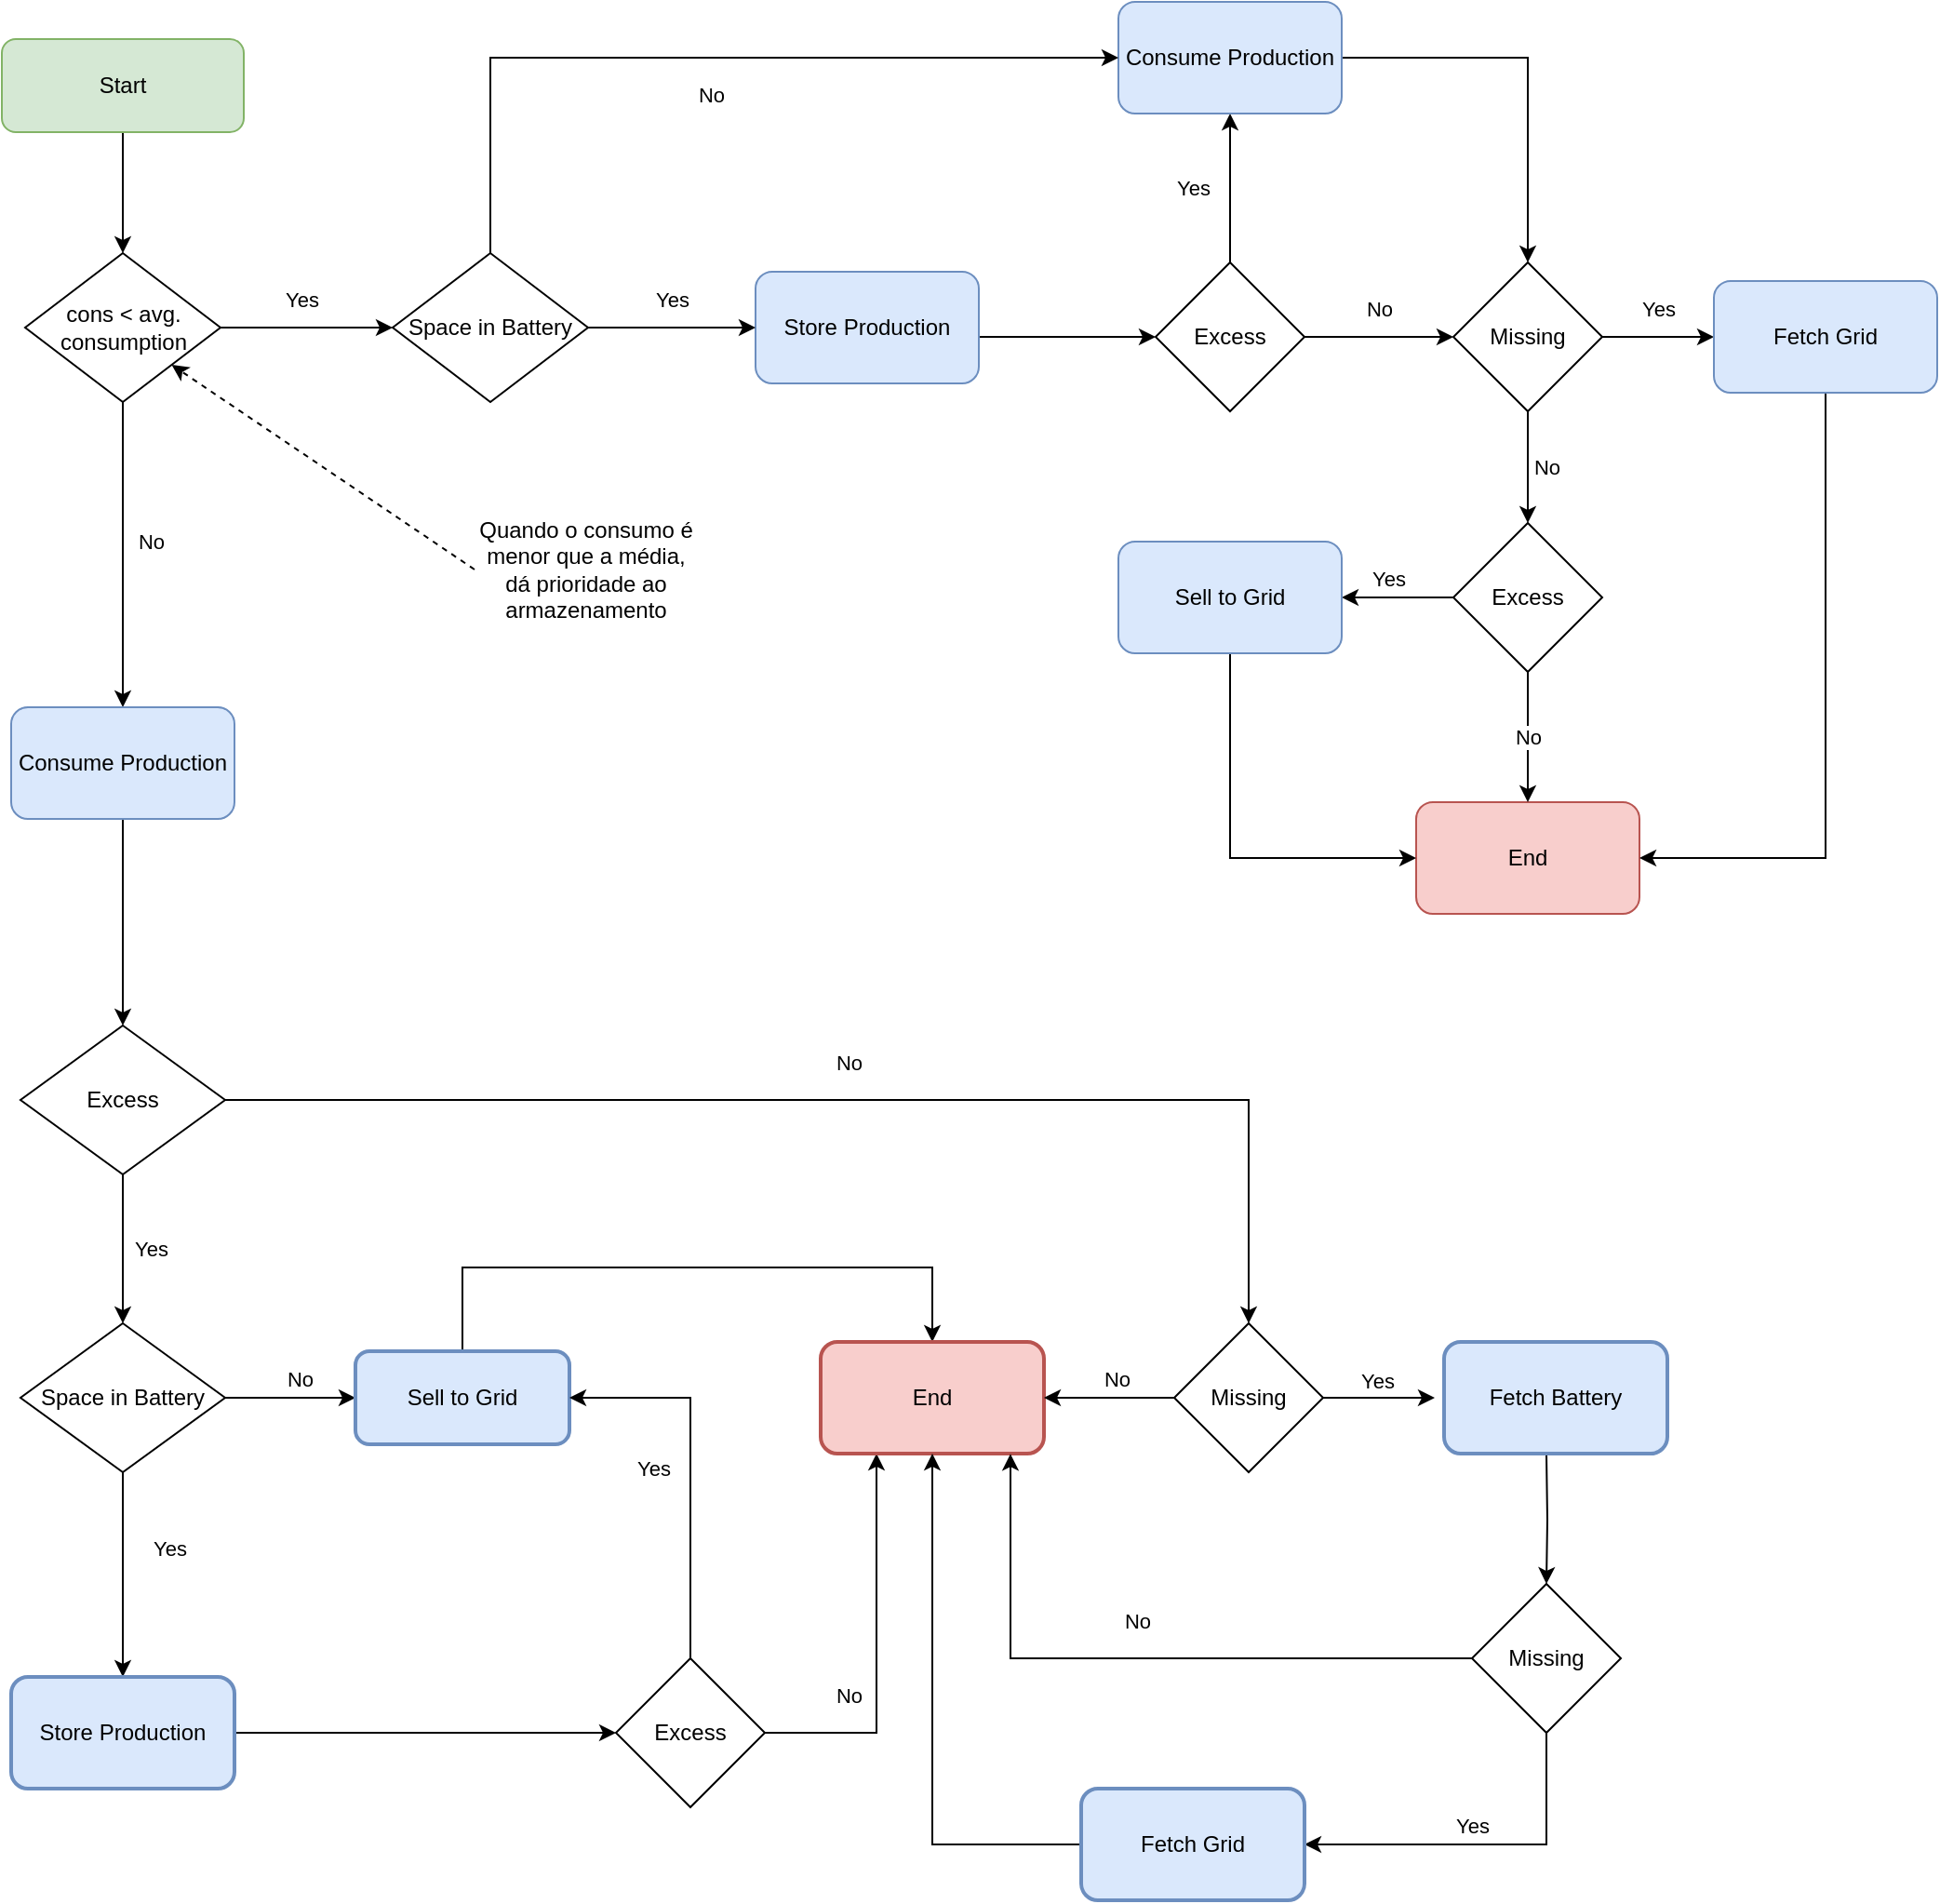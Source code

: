 <mxfile version="18.1.2" type="github">
  <diagram id="C5RBs43oDa-KdzZeNtuy" name="Page-1">
    <mxGraphModel dx="1298" dy="660" grid="1" gridSize="10" guides="1" tooltips="1" connect="1" arrows="1" fold="1" page="1" pageScale="1" pageWidth="827" pageHeight="1169" math="0" shadow="0">
      <root>
        <mxCell id="WIyWlLk6GJQsqaUBKTNV-0" />
        <mxCell id="WIyWlLk6GJQsqaUBKTNV-1" parent="WIyWlLk6GJQsqaUBKTNV-0" />
        <mxCell id="h2dtAb6SDxnhXhJIHn03-34" value="" style="edgeStyle=orthogonalEdgeStyle;rounded=0;orthogonalLoop=1;jettySize=auto;html=1;" edge="1" parent="WIyWlLk6GJQsqaUBKTNV-1" source="h2dtAb6SDxnhXhJIHn03-9" target="h2dtAb6SDxnhXhJIHn03-33">
          <mxGeometry relative="1" as="geometry" />
        </mxCell>
        <mxCell id="h2dtAb6SDxnhXhJIHn03-9" value="Start" style="rounded=1;whiteSpace=wrap;html=1;fontSize=12;glass=0;strokeWidth=1;shadow=0;fillColor=#d5e8d4;strokeColor=#82b366;" vertex="1" parent="WIyWlLk6GJQsqaUBKTNV-1">
          <mxGeometry x="40" y="70" width="130" height="50" as="geometry" />
        </mxCell>
        <mxCell id="h2dtAb6SDxnhXhJIHn03-54" value="No" style="edgeStyle=orthogonalEdgeStyle;rounded=0;orthogonalLoop=1;jettySize=auto;html=1;entryX=0.5;entryY=0;entryDx=0;entryDy=0;" edge="1" parent="WIyWlLk6GJQsqaUBKTNV-1" source="h2dtAb6SDxnhXhJIHn03-33" target="h2dtAb6SDxnhXhJIHn03-52">
          <mxGeometry x="-0.085" y="15" relative="1" as="geometry">
            <mxPoint as="offset" />
          </mxGeometry>
        </mxCell>
        <mxCell id="h2dtAb6SDxnhXhJIHn03-74" value="Yes" style="edgeStyle=orthogonalEdgeStyle;rounded=0;orthogonalLoop=1;jettySize=auto;html=1;" edge="1" parent="WIyWlLk6GJQsqaUBKTNV-1" source="h2dtAb6SDxnhXhJIHn03-33" target="h2dtAb6SDxnhXhJIHn03-73">
          <mxGeometry x="-0.081" y="15" relative="1" as="geometry">
            <mxPoint x="1" as="offset" />
          </mxGeometry>
        </mxCell>
        <mxCell id="h2dtAb6SDxnhXhJIHn03-33" value="cons &amp;lt; avg. consumption" style="rhombus;whiteSpace=wrap;html=1;rounded=0;glass=0;strokeWidth=1;shadow=0;" vertex="1" parent="WIyWlLk6GJQsqaUBKTNV-1">
          <mxGeometry x="52.5" y="185" width="105" height="80" as="geometry" />
        </mxCell>
        <mxCell id="h2dtAb6SDxnhXhJIHn03-38" value="" style="edgeStyle=orthogonalEdgeStyle;rounded=0;orthogonalLoop=1;jettySize=auto;html=1;" edge="1" parent="WIyWlLk6GJQsqaUBKTNV-1" source="h2dtAb6SDxnhXhJIHn03-35" target="h2dtAb6SDxnhXhJIHn03-37">
          <mxGeometry relative="1" as="geometry">
            <Array as="points">
              <mxPoint x="615" y="230" />
              <mxPoint x="615" y="230" />
            </Array>
          </mxGeometry>
        </mxCell>
        <mxCell id="h2dtAb6SDxnhXhJIHn03-35" value="Store Production" style="whiteSpace=wrap;html=1;rounded=1;glass=0;strokeWidth=1;shadow=0;fillColor=#dae8fc;strokeColor=#6c8ebf;" vertex="1" parent="WIyWlLk6GJQsqaUBKTNV-1">
          <mxGeometry x="445" y="195" width="120" height="60" as="geometry" />
        </mxCell>
        <mxCell id="h2dtAb6SDxnhXhJIHn03-40" value="Yes" style="edgeStyle=orthogonalEdgeStyle;rounded=0;orthogonalLoop=1;jettySize=auto;html=1;" edge="1" parent="WIyWlLk6GJQsqaUBKTNV-1" source="h2dtAb6SDxnhXhJIHn03-37" target="h2dtAb6SDxnhXhJIHn03-39">
          <mxGeometry y="20" relative="1" as="geometry">
            <mxPoint as="offset" />
          </mxGeometry>
        </mxCell>
        <mxCell id="h2dtAb6SDxnhXhJIHn03-44" value="No" style="edgeStyle=orthogonalEdgeStyle;rounded=0;orthogonalLoop=1;jettySize=auto;html=1;" edge="1" parent="WIyWlLk6GJQsqaUBKTNV-1" source="h2dtAb6SDxnhXhJIHn03-37" target="h2dtAb6SDxnhXhJIHn03-43">
          <mxGeometry y="15" relative="1" as="geometry">
            <mxPoint as="offset" />
          </mxGeometry>
        </mxCell>
        <mxCell id="h2dtAb6SDxnhXhJIHn03-37" value="Excess" style="rhombus;whiteSpace=wrap;html=1;rounded=0;glass=0;strokeWidth=1;shadow=0;" vertex="1" parent="WIyWlLk6GJQsqaUBKTNV-1">
          <mxGeometry x="660" y="190" width="80" height="80" as="geometry" />
        </mxCell>
        <mxCell id="h2dtAb6SDxnhXhJIHn03-67" style="edgeStyle=orthogonalEdgeStyle;rounded=0;orthogonalLoop=1;jettySize=auto;html=1;entryX=0.5;entryY=0;entryDx=0;entryDy=0;" edge="1" parent="WIyWlLk6GJQsqaUBKTNV-1" source="h2dtAb6SDxnhXhJIHn03-39" target="h2dtAb6SDxnhXhJIHn03-43">
          <mxGeometry relative="1" as="geometry" />
        </mxCell>
        <mxCell id="h2dtAb6SDxnhXhJIHn03-39" value="Consume Production" style="whiteSpace=wrap;html=1;rounded=1;glass=0;strokeWidth=1;shadow=0;fillColor=#dae8fc;strokeColor=#6c8ebf;" vertex="1" parent="WIyWlLk6GJQsqaUBKTNV-1">
          <mxGeometry x="640" y="50" width="120" height="60" as="geometry" />
        </mxCell>
        <mxCell id="h2dtAb6SDxnhXhJIHn03-46" value="No" style="edgeStyle=orthogonalEdgeStyle;rounded=0;orthogonalLoop=1;jettySize=auto;html=1;entryX=0.5;entryY=0;entryDx=0;entryDy=0;" edge="1" parent="WIyWlLk6GJQsqaUBKTNV-1" source="h2dtAb6SDxnhXhJIHn03-43" target="h2dtAb6SDxnhXhJIHn03-68">
          <mxGeometry y="10" relative="1" as="geometry">
            <mxPoint x="860" y="330" as="targetPoint" />
            <Array as="points">
              <mxPoint x="860" y="290" />
              <mxPoint x="860" y="290" />
            </Array>
            <mxPoint as="offset" />
          </mxGeometry>
        </mxCell>
        <mxCell id="h2dtAb6SDxnhXhJIHn03-48" value="Yes" style="edgeStyle=orthogonalEdgeStyle;rounded=0;orthogonalLoop=1;jettySize=auto;html=1;" edge="1" parent="WIyWlLk6GJQsqaUBKTNV-1" source="h2dtAb6SDxnhXhJIHn03-43" target="h2dtAb6SDxnhXhJIHn03-47">
          <mxGeometry y="15" relative="1" as="geometry">
            <mxPoint as="offset" />
          </mxGeometry>
        </mxCell>
        <mxCell id="h2dtAb6SDxnhXhJIHn03-43" value="Missing" style="rhombus;whiteSpace=wrap;html=1;rounded=0;glass=0;strokeWidth=1;shadow=0;" vertex="1" parent="WIyWlLk6GJQsqaUBKTNV-1">
          <mxGeometry x="820" y="190" width="80" height="80" as="geometry" />
        </mxCell>
        <mxCell id="h2dtAb6SDxnhXhJIHn03-45" value="End" style="whiteSpace=wrap;html=1;rounded=1;glass=0;strokeWidth=1;shadow=0;fillColor=#f8cecc;strokeColor=#b85450;" vertex="1" parent="WIyWlLk6GJQsqaUBKTNV-1">
          <mxGeometry x="800" y="480" width="120" height="60" as="geometry" />
        </mxCell>
        <mxCell id="h2dtAb6SDxnhXhJIHn03-49" style="edgeStyle=orthogonalEdgeStyle;rounded=0;orthogonalLoop=1;jettySize=auto;html=1;entryX=1;entryY=0.5;entryDx=0;entryDy=0;" edge="1" parent="WIyWlLk6GJQsqaUBKTNV-1" source="h2dtAb6SDxnhXhJIHn03-47" target="h2dtAb6SDxnhXhJIHn03-45">
          <mxGeometry relative="1" as="geometry">
            <Array as="points">
              <mxPoint x="1020" y="510" />
            </Array>
          </mxGeometry>
        </mxCell>
        <mxCell id="h2dtAb6SDxnhXhJIHn03-47" value="Fetch Grid" style="whiteSpace=wrap;html=1;rounded=1;glass=0;strokeWidth=1;shadow=0;fillColor=#dae8fc;strokeColor=#6c8ebf;" vertex="1" parent="WIyWlLk6GJQsqaUBKTNV-1">
          <mxGeometry x="960" y="200" width="120" height="60" as="geometry" />
        </mxCell>
        <mxCell id="h2dtAb6SDxnhXhJIHn03-102" style="edgeStyle=orthogonalEdgeStyle;rounded=0;orthogonalLoop=1;jettySize=auto;html=1;entryX=0.5;entryY=0;entryDx=0;entryDy=0;entryPerimeter=0;" edge="1" parent="WIyWlLk6GJQsqaUBKTNV-1" source="h2dtAb6SDxnhXhJIHn03-52" target="h2dtAb6SDxnhXhJIHn03-79">
          <mxGeometry relative="1" as="geometry" />
        </mxCell>
        <mxCell id="h2dtAb6SDxnhXhJIHn03-52" value="Consume Production" style="whiteSpace=wrap;html=1;rounded=1;glass=0;strokeWidth=1;shadow=0;fillColor=#dae8fc;strokeColor=#6c8ebf;" vertex="1" parent="WIyWlLk6GJQsqaUBKTNV-1">
          <mxGeometry x="45" y="429" width="120" height="60" as="geometry" />
        </mxCell>
        <mxCell id="h2dtAb6SDxnhXhJIHn03-69" value="No" style="edgeStyle=orthogonalEdgeStyle;rounded=0;orthogonalLoop=1;jettySize=auto;html=1;" edge="1" parent="WIyWlLk6GJQsqaUBKTNV-1" source="h2dtAb6SDxnhXhJIHn03-68" target="h2dtAb6SDxnhXhJIHn03-45">
          <mxGeometry relative="1" as="geometry" />
        </mxCell>
        <mxCell id="h2dtAb6SDxnhXhJIHn03-71" value="Yes" style="edgeStyle=orthogonalEdgeStyle;rounded=0;orthogonalLoop=1;jettySize=auto;html=1;" edge="1" parent="WIyWlLk6GJQsqaUBKTNV-1" source="h2dtAb6SDxnhXhJIHn03-68" target="h2dtAb6SDxnhXhJIHn03-70">
          <mxGeometry x="0.167" y="-10" relative="1" as="geometry">
            <mxPoint as="offset" />
          </mxGeometry>
        </mxCell>
        <mxCell id="h2dtAb6SDxnhXhJIHn03-68" value="Excess" style="rhombus;whiteSpace=wrap;html=1;rounded=0;glass=0;strokeWidth=1;shadow=0;" vertex="1" parent="WIyWlLk6GJQsqaUBKTNV-1">
          <mxGeometry x="820" y="330" width="80" height="80" as="geometry" />
        </mxCell>
        <mxCell id="h2dtAb6SDxnhXhJIHn03-72" style="edgeStyle=orthogonalEdgeStyle;rounded=0;orthogonalLoop=1;jettySize=auto;html=1;entryX=0;entryY=0.5;entryDx=0;entryDy=0;" edge="1" parent="WIyWlLk6GJQsqaUBKTNV-1" source="h2dtAb6SDxnhXhJIHn03-70" target="h2dtAb6SDxnhXhJIHn03-45">
          <mxGeometry relative="1" as="geometry">
            <Array as="points">
              <mxPoint x="700" y="510" />
            </Array>
          </mxGeometry>
        </mxCell>
        <mxCell id="h2dtAb6SDxnhXhJIHn03-70" value="Sell to Grid" style="whiteSpace=wrap;html=1;rounded=1;glass=0;strokeWidth=1;shadow=0;fillColor=#dae8fc;strokeColor=#6c8ebf;" vertex="1" parent="WIyWlLk6GJQsqaUBKTNV-1">
          <mxGeometry x="640" y="340" width="120" height="60" as="geometry" />
        </mxCell>
        <mxCell id="h2dtAb6SDxnhXhJIHn03-75" value="Yes" style="edgeStyle=orthogonalEdgeStyle;rounded=0;orthogonalLoop=1;jettySize=auto;html=1;entryX=0;entryY=0.5;entryDx=0;entryDy=0;" edge="1" parent="WIyWlLk6GJQsqaUBKTNV-1" source="h2dtAb6SDxnhXhJIHn03-73" target="h2dtAb6SDxnhXhJIHn03-35">
          <mxGeometry y="15" relative="1" as="geometry">
            <mxPoint as="offset" />
          </mxGeometry>
        </mxCell>
        <mxCell id="h2dtAb6SDxnhXhJIHn03-76" value="No" style="edgeStyle=orthogonalEdgeStyle;rounded=0;orthogonalLoop=1;jettySize=auto;html=1;entryX=0;entryY=0.5;entryDx=0;entryDy=0;" edge="1" parent="WIyWlLk6GJQsqaUBKTNV-1" source="h2dtAb6SDxnhXhJIHn03-73" target="h2dtAb6SDxnhXhJIHn03-39">
          <mxGeometry x="0.006" y="-20" relative="1" as="geometry">
            <Array as="points">
              <mxPoint x="303" y="80" />
            </Array>
            <mxPoint x="1" as="offset" />
          </mxGeometry>
        </mxCell>
        <mxCell id="h2dtAb6SDxnhXhJIHn03-73" value="Space in Battery" style="rhombus;whiteSpace=wrap;html=1;rounded=0;glass=0;strokeWidth=1;shadow=0;" vertex="1" parent="WIyWlLk6GJQsqaUBKTNV-1">
          <mxGeometry x="250" y="185" width="105" height="80" as="geometry" />
        </mxCell>
        <mxCell id="h2dtAb6SDxnhXhJIHn03-77" value="Yes" style="edgeStyle=orthogonalEdgeStyle;rounded=0;orthogonalLoop=1;jettySize=auto;html=1;entryX=0.5;entryY=0;entryDx=0;entryDy=0;entryPerimeter=0;" edge="1" parent="WIyWlLk6GJQsqaUBKTNV-1" source="h2dtAb6SDxnhXhJIHn03-79" target="h2dtAb6SDxnhXhJIHn03-83">
          <mxGeometry y="15" relative="1" as="geometry">
            <mxPoint as="offset" />
          </mxGeometry>
        </mxCell>
        <mxCell id="h2dtAb6SDxnhXhJIHn03-78" value="No" style="edgeStyle=orthogonalEdgeStyle;rounded=0;sketch=0;orthogonalLoop=1;jettySize=auto;html=1;endArrow=classic;endFill=1;" edge="1" parent="WIyWlLk6GJQsqaUBKTNV-1" source="h2dtAb6SDxnhXhJIHn03-79" target="h2dtAb6SDxnhXhJIHn03-94">
          <mxGeometry y="20" relative="1" as="geometry">
            <mxPoint as="offset" />
          </mxGeometry>
        </mxCell>
        <mxCell id="h2dtAb6SDxnhXhJIHn03-79" value="Excess" style="strokeWidth=1;html=1;shape=mxgraph.flowchart.decision;whiteSpace=wrap;strokeColor=default;fillColor=default;gradientColor=none;" vertex="1" parent="WIyWlLk6GJQsqaUBKTNV-1">
          <mxGeometry x="50" y="600" width="110" height="80" as="geometry" />
        </mxCell>
        <mxCell id="h2dtAb6SDxnhXhJIHn03-80" value="No" style="edgeStyle=orthogonalEdgeStyle;rounded=0;orthogonalLoop=1;jettySize=auto;html=1;" edge="1" parent="WIyWlLk6GJQsqaUBKTNV-1" source="h2dtAb6SDxnhXhJIHn03-83" target="h2dtAb6SDxnhXhJIHn03-85">
          <mxGeometry x="0.143" y="10" relative="1" as="geometry">
            <mxPoint as="offset" />
          </mxGeometry>
        </mxCell>
        <mxCell id="h2dtAb6SDxnhXhJIHn03-81" value="" style="edgeStyle=orthogonalEdgeStyle;rounded=0;orthogonalLoop=1;jettySize=auto;html=1;entryX=0.5;entryY=0;entryDx=0;entryDy=0;" edge="1" parent="WIyWlLk6GJQsqaUBKTNV-1" source="h2dtAb6SDxnhXhJIHn03-83" target="h2dtAb6SDxnhXhJIHn03-87">
          <mxGeometry relative="1" as="geometry">
            <mxPoint x="105" y="900" as="targetPoint" />
          </mxGeometry>
        </mxCell>
        <mxCell id="h2dtAb6SDxnhXhJIHn03-82" value="Yes" style="edgeLabel;html=1;align=center;verticalAlign=middle;resizable=0;points=[];" vertex="1" connectable="0" parent="h2dtAb6SDxnhXhJIHn03-81">
          <mxGeometry x="-0.264" relative="1" as="geometry">
            <mxPoint x="25" as="offset" />
          </mxGeometry>
        </mxCell>
        <mxCell id="h2dtAb6SDxnhXhJIHn03-83" value="Space in Battery" style="strokeWidth=1;html=1;shape=mxgraph.flowchart.decision;whiteSpace=wrap;" vertex="1" parent="WIyWlLk6GJQsqaUBKTNV-1">
          <mxGeometry x="50" y="760" width="110" height="80" as="geometry" />
        </mxCell>
        <mxCell id="h2dtAb6SDxnhXhJIHn03-84" style="edgeStyle=orthogonalEdgeStyle;rounded=0;sketch=0;orthogonalLoop=1;jettySize=auto;html=1;entryX=0.5;entryY=0;entryDx=0;entryDy=0;" edge="1" parent="WIyWlLk6GJQsqaUBKTNV-1" source="h2dtAb6SDxnhXhJIHn03-85" target="h2dtAb6SDxnhXhJIHn03-91">
          <mxGeometry relative="1" as="geometry">
            <Array as="points">
              <mxPoint x="287" y="730" />
              <mxPoint x="540" y="730" />
            </Array>
          </mxGeometry>
        </mxCell>
        <mxCell id="h2dtAb6SDxnhXhJIHn03-85" value="Sell to Grid" style="whiteSpace=wrap;html=1;strokeWidth=2;rounded=1;fillColor=#dae8fc;strokeColor=#6c8ebf;" vertex="1" parent="WIyWlLk6GJQsqaUBKTNV-1">
          <mxGeometry x="230" y="775" width="115" height="50" as="geometry" />
        </mxCell>
        <mxCell id="h2dtAb6SDxnhXhJIHn03-86" value="" style="edgeStyle=orthogonalEdgeStyle;rounded=0;orthogonalLoop=1;jettySize=auto;html=1;" edge="1" parent="WIyWlLk6GJQsqaUBKTNV-1" source="h2dtAb6SDxnhXhJIHn03-87" target="h2dtAb6SDxnhXhJIHn03-90">
          <mxGeometry relative="1" as="geometry" />
        </mxCell>
        <mxCell id="h2dtAb6SDxnhXhJIHn03-87" value="Store Production" style="whiteSpace=wrap;html=1;strokeWidth=2;rounded=1;fillColor=#dae8fc;strokeColor=#6c8ebf;" vertex="1" parent="WIyWlLk6GJQsqaUBKTNV-1">
          <mxGeometry x="45" y="950" width="120" height="60" as="geometry" />
        </mxCell>
        <mxCell id="h2dtAb6SDxnhXhJIHn03-88" value="Yes" style="edgeStyle=orthogonalEdgeStyle;rounded=0;sketch=0;orthogonalLoop=1;jettySize=auto;html=1;entryX=1;entryY=0.5;entryDx=0;entryDy=0;exitX=0.5;exitY=0;exitDx=0;exitDy=0;" edge="1" parent="WIyWlLk6GJQsqaUBKTNV-1" source="h2dtAb6SDxnhXhJIHn03-90" target="h2dtAb6SDxnhXhJIHn03-85">
          <mxGeometry y="20" relative="1" as="geometry">
            <Array as="points">
              <mxPoint x="410" y="800" />
            </Array>
            <mxPoint as="offset" />
          </mxGeometry>
        </mxCell>
        <mxCell id="h2dtAb6SDxnhXhJIHn03-89" value="No" style="edgeStyle=orthogonalEdgeStyle;rounded=0;sketch=0;orthogonalLoop=1;jettySize=auto;html=1;" edge="1" parent="WIyWlLk6GJQsqaUBKTNV-1" source="h2dtAb6SDxnhXhJIHn03-90" target="h2dtAb6SDxnhXhJIHn03-91">
          <mxGeometry x="-0.571" y="20" relative="1" as="geometry">
            <Array as="points">
              <mxPoint x="510" y="980" />
            </Array>
            <mxPoint as="offset" />
          </mxGeometry>
        </mxCell>
        <mxCell id="h2dtAb6SDxnhXhJIHn03-90" value="Excess" style="rhombus;whiteSpace=wrap;html=1;strokeWidth=1;rounded=0;" vertex="1" parent="WIyWlLk6GJQsqaUBKTNV-1">
          <mxGeometry x="370" y="940" width="80" height="80" as="geometry" />
        </mxCell>
        <mxCell id="h2dtAb6SDxnhXhJIHn03-91" value="End" style="whiteSpace=wrap;html=1;strokeWidth=2;rounded=1;fillColor=#f8cecc;strokeColor=#b85450;" vertex="1" parent="WIyWlLk6GJQsqaUBKTNV-1">
          <mxGeometry x="480" y="770" width="120" height="60" as="geometry" />
        </mxCell>
        <mxCell id="h2dtAb6SDxnhXhJIHn03-92" value="No" style="edgeStyle=orthogonalEdgeStyle;rounded=0;sketch=0;orthogonalLoop=1;jettySize=auto;html=1;entryX=1;entryY=0.5;entryDx=0;entryDy=0;endArrow=classic;endFill=1;" edge="1" parent="WIyWlLk6GJQsqaUBKTNV-1" source="h2dtAb6SDxnhXhJIHn03-94" target="h2dtAb6SDxnhXhJIHn03-91">
          <mxGeometry x="-0.143" y="-10" relative="1" as="geometry">
            <mxPoint x="-1" as="offset" />
          </mxGeometry>
        </mxCell>
        <mxCell id="h2dtAb6SDxnhXhJIHn03-93" value="Yes" style="edgeStyle=orthogonalEdgeStyle;rounded=0;sketch=0;orthogonalLoop=1;jettySize=auto;html=1;endArrow=classic;endFill=1;" edge="1" parent="WIyWlLk6GJQsqaUBKTNV-1" source="h2dtAb6SDxnhXhJIHn03-94">
          <mxGeometry y="10" relative="1" as="geometry">
            <mxPoint x="-1" as="offset" />
            <mxPoint x="810" y="800" as="targetPoint" />
          </mxGeometry>
        </mxCell>
        <mxCell id="h2dtAb6SDxnhXhJIHn03-94" value="Missing" style="rhombus;whiteSpace=wrap;html=1;strokeWidth=1;" vertex="1" parent="WIyWlLk6GJQsqaUBKTNV-1">
          <mxGeometry x="670" y="760" width="80" height="80" as="geometry" />
        </mxCell>
        <mxCell id="h2dtAb6SDxnhXhJIHn03-95" value="" style="edgeStyle=orthogonalEdgeStyle;rounded=0;sketch=0;orthogonalLoop=1;jettySize=auto;html=1;endArrow=classic;endFill=1;" edge="1" parent="WIyWlLk6GJQsqaUBKTNV-1" target="h2dtAb6SDxnhXhJIHn03-99">
          <mxGeometry relative="1" as="geometry">
            <mxPoint x="870" y="830" as="sourcePoint" />
          </mxGeometry>
        </mxCell>
        <mxCell id="h2dtAb6SDxnhXhJIHn03-96" value="Fetch Battery" style="whiteSpace=wrap;html=1;strokeWidth=2;rounded=1;fillColor=#dae8fc;strokeColor=#6c8ebf;" vertex="1" parent="WIyWlLk6GJQsqaUBKTNV-1">
          <mxGeometry x="815" y="770" width="120" height="60" as="geometry" />
        </mxCell>
        <mxCell id="h2dtAb6SDxnhXhJIHn03-97" value="No" style="edgeStyle=orthogonalEdgeStyle;rounded=0;sketch=0;orthogonalLoop=1;jettySize=auto;html=1;entryX=0.85;entryY=1.003;entryDx=0;entryDy=0;entryPerimeter=0;endArrow=classic;endFill=1;" edge="1" parent="WIyWlLk6GJQsqaUBKTNV-1" source="h2dtAb6SDxnhXhJIHn03-99" target="h2dtAb6SDxnhXhJIHn03-91">
          <mxGeometry x="0.006" y="-20" relative="1" as="geometry">
            <mxPoint as="offset" />
          </mxGeometry>
        </mxCell>
        <mxCell id="h2dtAb6SDxnhXhJIHn03-98" value="Yes" style="edgeStyle=orthogonalEdgeStyle;rounded=0;sketch=0;orthogonalLoop=1;jettySize=auto;html=1;endArrow=classic;endFill=1;" edge="1" parent="WIyWlLk6GJQsqaUBKTNV-1" source="h2dtAb6SDxnhXhJIHn03-99" target="h2dtAb6SDxnhXhJIHn03-101">
          <mxGeometry x="0.053" y="-10" relative="1" as="geometry">
            <Array as="points">
              <mxPoint x="870" y="1040" />
            </Array>
            <mxPoint as="offset" />
          </mxGeometry>
        </mxCell>
        <mxCell id="h2dtAb6SDxnhXhJIHn03-99" value="Missing" style="rhombus;whiteSpace=wrap;html=1;strokeWidth=1;" vertex="1" parent="WIyWlLk6GJQsqaUBKTNV-1">
          <mxGeometry x="830" y="900" width="80" height="80" as="geometry" />
        </mxCell>
        <mxCell id="h2dtAb6SDxnhXhJIHn03-100" style="edgeStyle=orthogonalEdgeStyle;rounded=0;sketch=0;orthogonalLoop=1;jettySize=auto;html=1;entryX=0.5;entryY=1;entryDx=0;entryDy=0;endArrow=classic;endFill=1;" edge="1" parent="WIyWlLk6GJQsqaUBKTNV-1" source="h2dtAb6SDxnhXhJIHn03-101" target="h2dtAb6SDxnhXhJIHn03-91">
          <mxGeometry relative="1" as="geometry" />
        </mxCell>
        <mxCell id="h2dtAb6SDxnhXhJIHn03-101" value="Fetch Grid" style="whiteSpace=wrap;html=1;strokeWidth=2;rounded=1;fillColor=#dae8fc;strokeColor=#6c8ebf;" vertex="1" parent="WIyWlLk6GJQsqaUBKTNV-1">
          <mxGeometry x="620" y="1010" width="120" height="60" as="geometry" />
        </mxCell>
        <mxCell id="h2dtAb6SDxnhXhJIHn03-104" style="rounded=0;orthogonalLoop=1;jettySize=auto;html=1;entryX=1;entryY=1;entryDx=0;entryDy=0;dashed=1;exitX=0;exitY=0.5;exitDx=0;exitDy=0;" edge="1" parent="WIyWlLk6GJQsqaUBKTNV-1" source="h2dtAb6SDxnhXhJIHn03-105" target="h2dtAb6SDxnhXhJIHn03-33">
          <mxGeometry relative="1" as="geometry">
            <mxPoint x="265" y="380" as="sourcePoint" />
          </mxGeometry>
        </mxCell>
        <mxCell id="h2dtAb6SDxnhXhJIHn03-105" value="Quando o consumo é menor que a média, dá prioridade ao armazenamento" style="text;html=1;strokeColor=none;fillColor=none;align=center;verticalAlign=middle;whiteSpace=wrap;rounded=0;" vertex="1" parent="WIyWlLk6GJQsqaUBKTNV-1">
          <mxGeometry x="294" y="310" width="120" height="90" as="geometry" />
        </mxCell>
      </root>
    </mxGraphModel>
  </diagram>
</mxfile>
